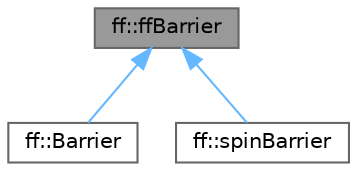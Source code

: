 digraph "ff::ffBarrier"
{
 // LATEX_PDF_SIZE
  bgcolor="transparent";
  edge [fontname=Helvetica,fontsize=10,labelfontname=Helvetica,labelfontsize=10];
  node [fontname=Helvetica,fontsize=10,shape=box,height=0.2,width=0.4];
  Node1 [id="Node000001",label="ff::ffBarrier",height=0.2,width=0.4,color="gray40", fillcolor="grey60", style="filled", fontcolor="black",tooltip="Just a barrier interface"];
  Node1 -> Node2 [id="edge1_Node000001_Node000002",dir="back",color="steelblue1",style="solid",tooltip=" "];
  Node2 [id="Node000002",label="ff::Barrier",height=0.2,width=0.4,color="gray40", fillcolor="white", style="filled",URL="$classff_1_1_barrier.html",tooltip="Blocking barrier - Used only to start all nodes synchronously"];
  Node1 -> Node3 [id="edge2_Node000001_Node000003",dir="back",color="steelblue1",style="solid",tooltip=" "];
  Node3 [id="Node000003",label="ff::spinBarrier",height=0.2,width=0.4,color="gray40", fillcolor="white", style="filled",URL="$classff_1_1spin_barrier.html",tooltip="Non-blocking barrier"];
}
